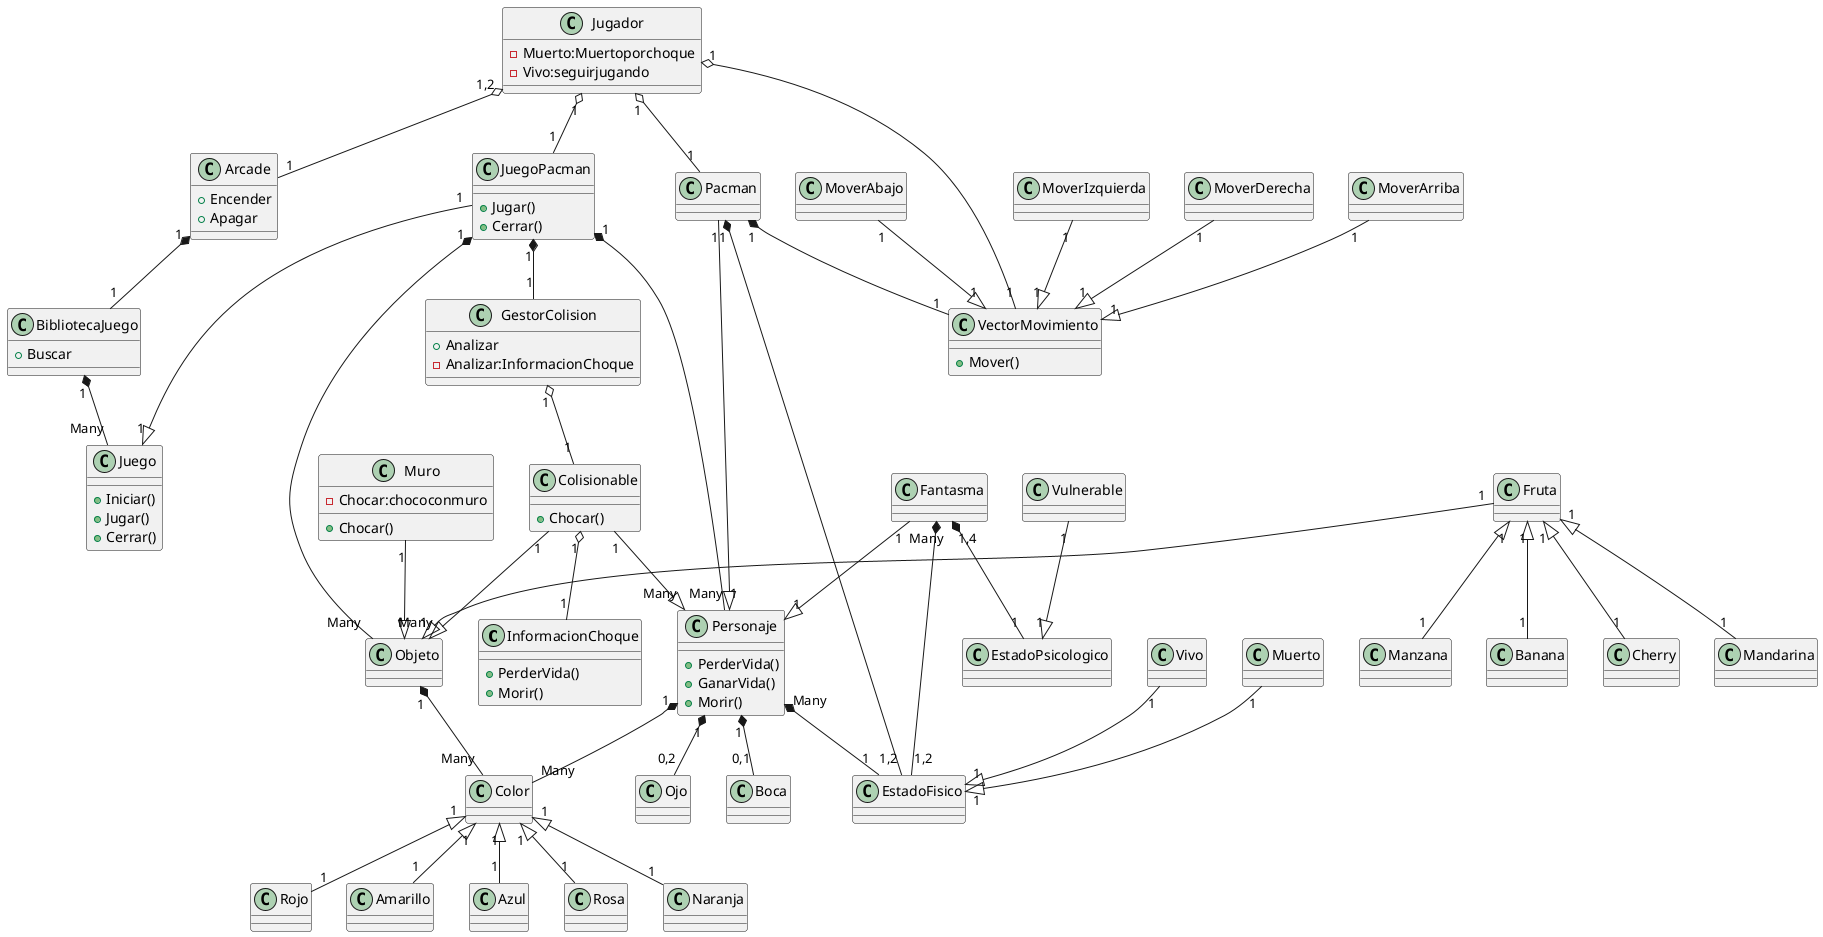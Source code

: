 @startuml Pacman
Class InformacionChoque{
+PerderVida()
+Morir()
}
Class Jugador{
-Muerto:Muertoporchoque
-Vivo:seguirjugando
}
Class Juego{
+Iniciar()
+Jugar()
+Cerrar()
}
Class BibliotecaJuego{
+Buscar
}
Class Arcade{
+Encender
+Apagar
}
Class JuegoPacman{
    +Jugar()
    +Cerrar()
}
Class GestorColision{
    +Analizar
    -Analizar:InformacionChoque
}
Class Colisionable{
+Chocar()
}
Class Objeto{
}
Class Muro{
    +Chocar()
    -Chocar:chococonmuro
}
Class Pacman
Class Fantasma
Class Personaje{
+PerderVida()
+GanarVida()
+Morir()
}
Class Color
Class Rojo
Class Amarillo 
Class Azul
Class Rosa
Class Ojo
Class Boca
Class Fruta
Class EstadoFisico
Class EstadoPsicologico
Class Vivo
Class Muerto
Class Vulnerable
Class Manzana
Class Naranja
Class Banana
Class Cherry
Class Mandarina
Class VectorMovimiento{
    +Mover()
}
Class MoverIzquierda
Class MoverDerecha
Class MoverArriba
Class MoverAbajo
JuegoPacman"1"*--"Many"Personaje
JuegoPacman"1"*--"Many"Objeto
Pacman"1" --|> "1"Personaje
Fantasma"1"--|>"1"Personaje
Personaje"1"*--"Many"Color
Color"1" <|-- "1"Amarillo
Color"1" <|-- "1"Azul
Color"1" <|-- "1"Rosa
Color"1" <|-- "1"Rojo
Color"1"<|--"1"Naranja
Fruta"1" <|-- "1"Manzana
Fruta"1" <|-- "1"Banana
Fruta"1" <|-- "1"Cherry
Fruta"1" <|-- "1"Mandarina
Personaje"1"*--"0,2"Ojo
Personaje"1"*--"0,1"Boca
Muro"1"--|> "1"Objeto
Fruta"1"--|>"1"Objeto
Objeto"1"*--"Many"Color
Fantasma"Many"*--"1,2"EstadoFisico
BibliotecaJuego"1"*--"Many"Juego
Arcade"1"*--"1"BibliotecaJuego
Jugador"1,2" o--"1"Arcade
JuegoPacman"1"--|>"1"Juego
JuegoPacman"1"*--"1"GestorColision
GestorColision"1" o--"1"Colisionable
Colisionable"1"--|>"Many"Objeto
Colisionable"1"--|>"Many"Personaje
Pacman"1"*--"1,2"EstadoFisico
Jugador"1" o-- "1"JuegoPacman
Jugador"1" o-- "1"Pacman
Personaje"Many"*--"1"EstadoFisico
Vivo"1"--|>"1"EstadoFisico
Muerto"1"--|>"1"EstadoFisico
Fantasma"1,4"*--"1"EstadoPsicologico
Vulnerable"1"--|>"1"EstadoPsicologico
MoverAbajo"1"--|>"1"VectorMovimiento
MoverArriba"1"--|>"1"VectorMovimiento
MoverIzquierda"1"--|>"1"VectorMovimiento
MoverDerecha"1"--|>"1"VectorMovimiento
Jugador"1" o--"1"VectorMovimiento
Pacman"1"*--"1"VectorMovimiento
Colisionable"1" o--"1"InformacionChoque
@enduml